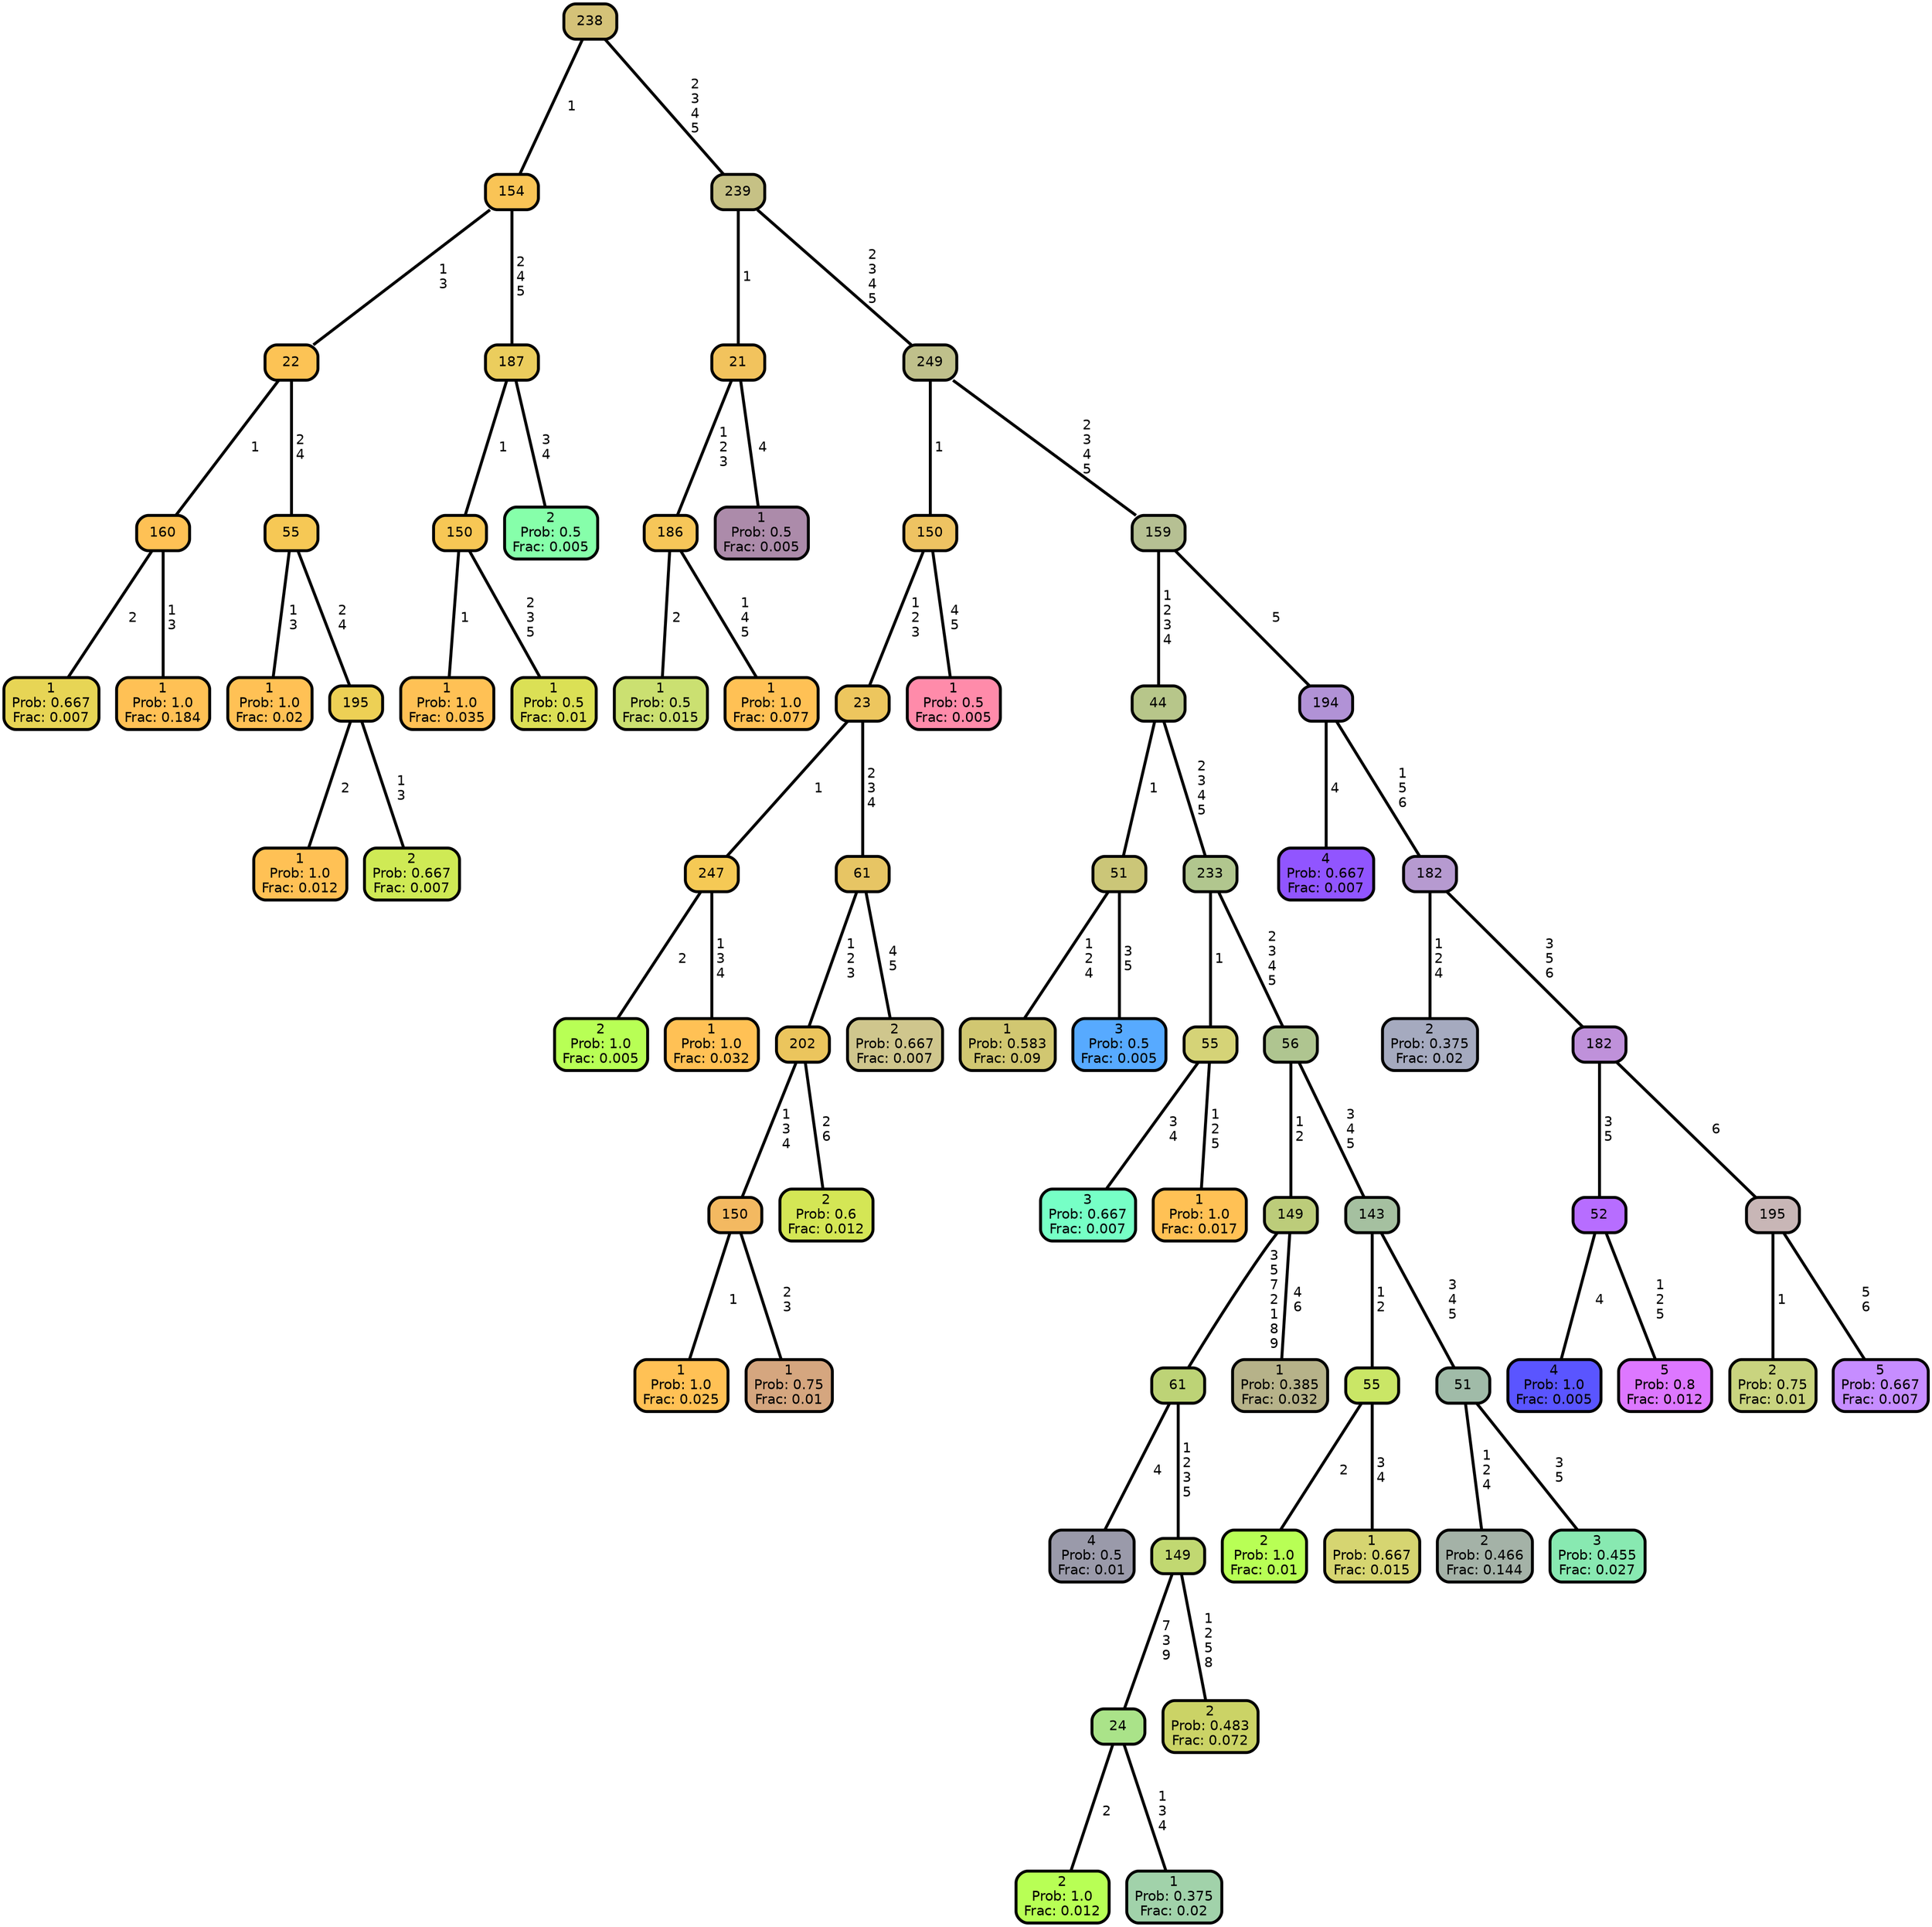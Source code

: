 graph Tree {
node [shape=box, style="filled, rounded",color="black",penwidth="3",fontcolor="black",                 fontname=helvetica] ;
graph [ranksep="0 equally", splines=straight,                 bgcolor=transparent, dpi=200] ;
edge [fontname=helvetica, color=black] ;
0 [label="1
Prob: 0.667
Frac: 0.007", fillcolor="#e7d555"] ;
1 [label="160", fillcolor="#fec155"] ;
2 [label="1
Prob: 1.0
Frac: 0.184", fillcolor="#ffc155"] ;
3 [label="22", fillcolor="#fcc355"] ;
4 [label="1
Prob: 1.0
Frac: 0.02", fillcolor="#ffc155"] ;
5 [label="55", fillcolor="#f6c855"] ;
6 [label="1
Prob: 1.0
Frac: 0.012", fillcolor="#ffc155"] ;
7 [label="195", fillcolor="#edd055"] ;
8 [label="2
Prob: 0.667
Frac: 0.007", fillcolor="#cfea55"] ;
9 [label="154", fillcolor="#f9c456"] ;
10 [label="1
Prob: 1.0
Frac: 0.035", fillcolor="#ffc155"] ;
11 [label="150", fillcolor="#f7c755"] ;
12 [label="1
Prob: 0.5
Frac: 0.01", fillcolor="#dbe055"] ;
13 [label="187", fillcolor="#ebcd5d"] ;
14 [label="2
Prob: 0.5
Frac: 0.005", fillcolor="#86ffaa"] ;
15 [label="238", fillcolor="#d4c278"] ;
16 [label="1
Prob: 0.5
Frac: 0.015", fillcolor="#cbe071"] ;
17 [label="186", fillcolor="#f6c659"] ;
18 [label="1
Prob: 1.0
Frac: 0.077", fillcolor="#ffc155"] ;
19 [label="21", fillcolor="#f2c35d"] ;
20 [label="1
Prob: 0.5
Frac: 0.005", fillcolor="#ac8baa"] ;
21 [label="239", fillcolor="#c6c185"] ;
22 [label="2
Prob: 1.0
Frac: 0.005", fillcolor="#b8ff55"] ;
23 [label="247", fillcolor="#f5c955"] ;
24 [label="1
Prob: 1.0
Frac: 0.032", fillcolor="#ffc155"] ;
25 [label="23", fillcolor="#edc65e"] ;
26 [label="1
Prob: 1.0
Frac: 0.025", fillcolor="#ffc155"] ;
27 [label="150", fillcolor="#f3b961"] ;
28 [label="1
Prob: 0.75
Frac: 0.01", fillcolor="#d5a67f"] ;
29 [label="202", fillcolor="#ebc55d"] ;
30 [label="2
Prob: 0.6
Frac: 0.012", fillcolor="#d4e655"] ;
31 [label="61", fillcolor="#e7c564"] ;
32 [label="2
Prob: 0.667
Frac: 0.007", fillcolor="#cfc68d"] ;
33 [label="150", fillcolor="#eec362"] ;
34 [label="1
Prob: 0.5
Frac: 0.005", fillcolor="#ff8baa"] ;
35 [label="249", fillcolor="#bfc08b"] ;
36 [label="1
Prob: 0.583
Frac: 0.09", fillcolor="#d1c771"] ;
37 [label="51", fillcolor="#cbc678"] ;
38 [label="3
Prob: 0.5
Frac: 0.005", fillcolor="#57aaff"] ;
39 [label="44", fillcolor="#b7c68a"] ;
40 [label="3
Prob: 0.667
Frac: 0.007", fillcolor="#76ffc6"] ;
41 [label="55", fillcolor="#d5d377"] ;
42 [label="1
Prob: 1.0
Frac: 0.017", fillcolor="#ffc155"] ;
43 [label="233", fillcolor="#b1c68e"] ;
44 [label="4
Prob: 0.5
Frac: 0.01", fillcolor="#9a9aaa"] ;
45 [label="61", fillcolor="#bdd376"] ;
46 [label="2
Prob: 1.0
Frac: 0.012", fillcolor="#b8ff55"] ;
47 [label="24", fillcolor="#aae389"] ;
48 [label="1
Prob: 0.375
Frac: 0.02", fillcolor="#a1d2aa"] ;
49 [label="149", fillcolor="#c1d871"] ;
50 [label="2
Prob: 0.483
Frac: 0.072", fillcolor="#cbd366"] ;
51 [label="149", fillcolor="#bccc7a"] ;
52 [label="1
Prob: 0.385
Frac: 0.032", fillcolor="#b6b289"] ;
53 [label="56", fillcolor="#afc590"] ;
54 [label="2
Prob: 1.0
Frac: 0.01", fillcolor="#b8ff55"] ;
55 [label="55", fillcolor="#cae666"] ;
56 [label="1
Prob: 0.667
Frac: 0.015", fillcolor="#d6d571"] ;
57 [label="143", fillcolor="#a5c0a0"] ;
58 [label="2
Prob: 0.466
Frac: 0.144", fillcolor="#a4b2a7"] ;
59 [label="51", fillcolor="#a0bba8"] ;
60 [label="3
Prob: 0.455
Frac: 0.027", fillcolor="#88e9b1"] ;
61 [label="159", fillcolor="#b6c093"] ;
62 [label="4
Prob: 0.667
Frac: 0.007", fillcolor="#9155ff"] ;
63 [label="194", fillcolor="#b192d6"] ;
64 [label="2
Prob: 0.375
Frac: 0.02", fillcolor="#a5aabf"] ;
65 [label="182", fillcolor="#b69ad0"] ;
66 [label="4
Prob: 1.0
Frac: 0.005", fillcolor="#5a55ff"] ;
67 [label="52", fillcolor="#b76dff"] ;
68 [label="5
Prob: 0.8
Frac: 0.012", fillcolor="#dd77ff"] ;
69 [label="182", fillcolor="#bf91da"] ;
70 [label="2
Prob: 0.75
Frac: 0.01", fillcolor="#c9d47f"] ;
71 [label="195", fillcolor="#c8b6b6"] ;
72 [label="5
Prob: 0.667
Frac: 0.007", fillcolor="#c68dff"] ;
1 -- 0 [label=" 2",penwidth=3] ;
1 -- 2 [label=" 1\n 3",penwidth=3] ;
3 -- 1 [label=" 1",penwidth=3] ;
3 -- 5 [label=" 2\n 4",penwidth=3] ;
5 -- 4 [label=" 1\n 3",penwidth=3] ;
5 -- 7 [label=" 2\n 4",penwidth=3] ;
7 -- 6 [label=" 2",penwidth=3] ;
7 -- 8 [label=" 1\n 3",penwidth=3] ;
9 -- 3 [label=" 1\n 3",penwidth=3] ;
9 -- 13 [label=" 2\n 4\n 5",penwidth=3] ;
11 -- 10 [label=" 1",penwidth=3] ;
11 -- 12 [label=" 2\n 3\n 5",penwidth=3] ;
13 -- 11 [label=" 1",penwidth=3] ;
13 -- 14 [label=" 3\n 4",penwidth=3] ;
15 -- 9 [label=" 1",penwidth=3] ;
15 -- 21 [label=" 2\n 3\n 4\n 5",penwidth=3] ;
17 -- 16 [label=" 2",penwidth=3] ;
17 -- 18 [label=" 1\n 4\n 5",penwidth=3] ;
19 -- 17 [label=" 1\n 2\n 3",penwidth=3] ;
19 -- 20 [label=" 4",penwidth=3] ;
21 -- 19 [label=" 1",penwidth=3] ;
21 -- 35 [label=" 2\n 3\n 4\n 5",penwidth=3] ;
23 -- 22 [label=" 2",penwidth=3] ;
23 -- 24 [label=" 1\n 3\n 4",penwidth=3] ;
25 -- 23 [label=" 1",penwidth=3] ;
25 -- 31 [label=" 2\n 3\n 4",penwidth=3] ;
27 -- 26 [label=" 1",penwidth=3] ;
27 -- 28 [label=" 2\n 3",penwidth=3] ;
29 -- 27 [label=" 1\n 3\n 4",penwidth=3] ;
29 -- 30 [label=" 2\n 6",penwidth=3] ;
31 -- 29 [label=" 1\n 2\n 3",penwidth=3] ;
31 -- 32 [label=" 4\n 5",penwidth=3] ;
33 -- 25 [label=" 1\n 2\n 3",penwidth=3] ;
33 -- 34 [label=" 4\n 5",penwidth=3] ;
35 -- 33 [label=" 1",penwidth=3] ;
35 -- 61 [label=" 2\n 3\n 4\n 5",penwidth=3] ;
37 -- 36 [label=" 1\n 2\n 4",penwidth=3] ;
37 -- 38 [label=" 3\n 5",penwidth=3] ;
39 -- 37 [label=" 1",penwidth=3] ;
39 -- 43 [label=" 2\n 3\n 4\n 5",penwidth=3] ;
41 -- 40 [label=" 3\n 4",penwidth=3] ;
41 -- 42 [label=" 1\n 2\n 5",penwidth=3] ;
43 -- 41 [label=" 1",penwidth=3] ;
43 -- 53 [label=" 2\n 3\n 4\n 5",penwidth=3] ;
45 -- 44 [label=" 4",penwidth=3] ;
45 -- 49 [label=" 1\n 2\n 3\n 5",penwidth=3] ;
47 -- 46 [label=" 2",penwidth=3] ;
47 -- 48 [label=" 1\n 3\n 4",penwidth=3] ;
49 -- 47 [label=" 7\n 3\n 9",penwidth=3] ;
49 -- 50 [label=" 1\n 2\n 5\n 8",penwidth=3] ;
51 -- 45 [label=" 3\n 5\n 7\n 2\n 1\n 8\n 9",penwidth=3] ;
51 -- 52 [label=" 4\n 6",penwidth=3] ;
53 -- 51 [label=" 1\n 2",penwidth=3] ;
53 -- 57 [label=" 3\n 4\n 5",penwidth=3] ;
55 -- 54 [label=" 2",penwidth=3] ;
55 -- 56 [label=" 3\n 4",penwidth=3] ;
57 -- 55 [label=" 1\n 2",penwidth=3] ;
57 -- 59 [label=" 3\n 4\n 5",penwidth=3] ;
59 -- 58 [label=" 1\n 2\n 4",penwidth=3] ;
59 -- 60 [label=" 3\n 5",penwidth=3] ;
61 -- 39 [label=" 1\n 2\n 3\n 4",penwidth=3] ;
61 -- 63 [label=" 5",penwidth=3] ;
63 -- 62 [label=" 4",penwidth=3] ;
63 -- 65 [label=" 1\n 5\n 6",penwidth=3] ;
65 -- 64 [label=" 1\n 2\n 4",penwidth=3] ;
65 -- 69 [label=" 3\n 5\n 6",penwidth=3] ;
67 -- 66 [label=" 4",penwidth=3] ;
67 -- 68 [label=" 1\n 2\n 5",penwidth=3] ;
69 -- 67 [label=" 3\n 5",penwidth=3] ;
69 -- 71 [label=" 6",penwidth=3] ;
71 -- 70 [label=" 1",penwidth=3] ;
71 -- 72 [label=" 5\n 6",penwidth=3] ;
{rank = same;}}